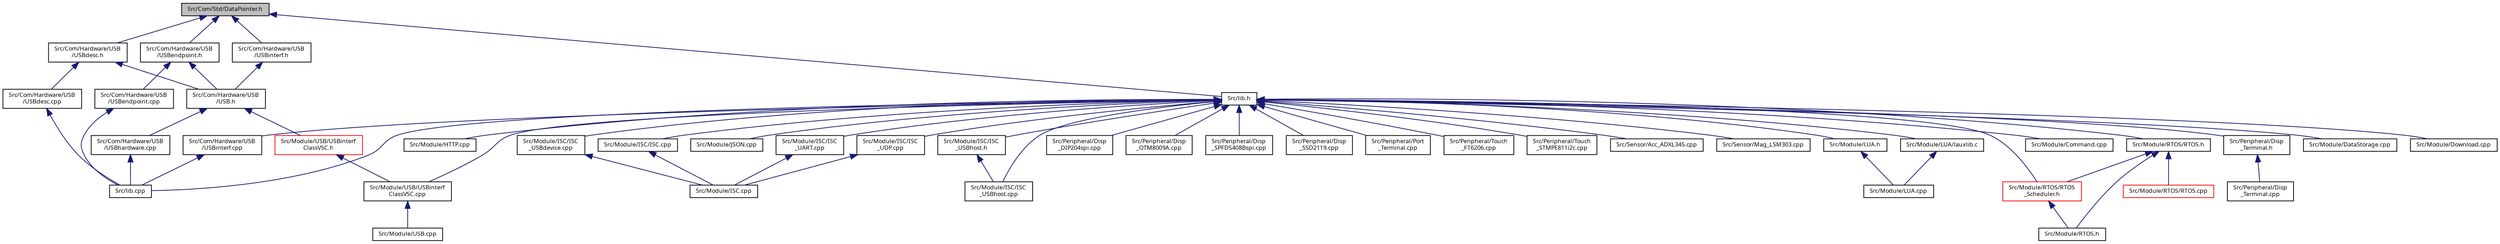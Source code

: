 digraph "Src/Com/Std/DataPointer.h"
{
  edge [fontname="Sans",fontsize="8",labelfontname="Sans",labelfontsize="8"];
  node [fontname="Sans",fontsize="8",shape=record];
  Node1 [label="Src/Com/Std/DataPointer.h",height=0.2,width=0.4,color="black", fillcolor="grey75", style="filled", fontcolor="black"];
  Node1 -> Node2 [dir="back",color="midnightblue",fontsize="8",style="solid",fontname="Sans"];
  Node2 [label="Src/lib.h",height=0.2,width=0.4,color="black", fillcolor="white", style="filled",URL="$lib_8h.html",tooltip="Library main include file. "];
  Node2 -> Node3 [dir="back",color="midnightblue",fontsize="8",style="solid",fontname="Sans"];
  Node3 [label="Src/lib.cpp",height=0.2,width=0.4,color="black", fillcolor="white", style="filled",URL="$lib_8cpp.html",tooltip="Summary of complete library code. "];
  Node2 -> Node4 [dir="back",color="midnightblue",fontsize="8",style="solid",fontname="Sans"];
  Node4 [label="Src/Com/Hardware/USB\l/USBinterf.cpp",height=0.2,width=0.4,color="black", fillcolor="white", style="filled",URL="$_u_s_binterf_8cpp.html"];
  Node4 -> Node3 [dir="back",color="midnightblue",fontsize="8",style="solid",fontname="Sans"];
  Node2 -> Node5 [dir="back",color="midnightblue",fontsize="8",style="solid",fontname="Sans"];
  Node5 [label="Src/Module/Command.cpp",height=0.2,width=0.4,color="black", fillcolor="white", style="filled",URL="$_command_8cpp.html"];
  Node2 -> Node6 [dir="back",color="midnightblue",fontsize="8",style="solid",fontname="Sans"];
  Node6 [label="Src/Module/DataStorage.cpp",height=0.2,width=0.4,color="black", fillcolor="white", style="filled",URL="$_data_storage_8cpp_source.html"];
  Node2 -> Node7 [dir="back",color="midnightblue",fontsize="8",style="solid",fontname="Sans"];
  Node7 [label="Src/Module/Download.cpp",height=0.2,width=0.4,color="black", fillcolor="white", style="filled",URL="$_download_8cpp.html"];
  Node2 -> Node8 [dir="back",color="midnightblue",fontsize="8",style="solid",fontname="Sans"];
  Node8 [label="Src/Module/HTTP.cpp",height=0.2,width=0.4,color="black", fillcolor="white", style="filled",URL="$_h_t_t_p_8cpp.html"];
  Node2 -> Node9 [dir="back",color="midnightblue",fontsize="8",style="solid",fontname="Sans"];
  Node9 [label="Src/Module/ISC/ISC.cpp",height=0.2,width=0.4,color="black", fillcolor="white", style="filled",URL="$_i_s_c_2_i_s_c_8cpp_source.html"];
  Node9 -> Node10 [dir="back",color="midnightblue",fontsize="8",style="solid",fontname="Sans"];
  Node10 [label="Src/Module/ISC.cpp",height=0.2,width=0.4,color="black", fillcolor="white", style="filled",URL="$_i_s_c_8cpp.html",tooltip="Summary of ISC classes (Inter system communication) "];
  Node2 -> Node11 [dir="back",color="midnightblue",fontsize="8",style="solid",fontname="Sans"];
  Node11 [label="Src/Module/ISC/ISC\l_UART.cpp",height=0.2,width=0.4,color="black", fillcolor="white", style="filled",URL="$_i_s_c___u_a_r_t_8cpp_source.html"];
  Node11 -> Node10 [dir="back",color="midnightblue",fontsize="8",style="solid",fontname="Sans"];
  Node2 -> Node12 [dir="back",color="midnightblue",fontsize="8",style="solid",fontname="Sans"];
  Node12 [label="Src/Module/ISC/ISC\l_UDP.cpp",height=0.2,width=0.4,color="black", fillcolor="white", style="filled",URL="$_i_s_c___u_d_p_8cpp_source.html"];
  Node12 -> Node10 [dir="back",color="midnightblue",fontsize="8",style="solid",fontname="Sans"];
  Node2 -> Node13 [dir="back",color="midnightblue",fontsize="8",style="solid",fontname="Sans"];
  Node13 [label="Src/Module/ISC/ISC\l_USBdevice.cpp",height=0.2,width=0.4,color="black", fillcolor="white", style="filled",URL="$_i_s_c___u_s_bdevice_8cpp_source.html"];
  Node13 -> Node10 [dir="back",color="midnightblue",fontsize="8",style="solid",fontname="Sans"];
  Node2 -> Node14 [dir="back",color="midnightblue",fontsize="8",style="solid",fontname="Sans"];
  Node14 [label="Src/Module/ISC/ISC\l_USBhost.cpp",height=0.2,width=0.4,color="black", fillcolor="white", style="filled",URL="$_i_s_c___u_s_bhost_8cpp.html"];
  Node2 -> Node15 [dir="back",color="midnightblue",fontsize="8",style="solid",fontname="Sans"];
  Node15 [label="Src/Module/ISC/ISC\l_USBhost.h",height=0.2,width=0.4,color="black", fillcolor="white", style="filled",URL="$_i_s_c___u_s_bhost_8h_source.html"];
  Node15 -> Node14 [dir="back",color="midnightblue",fontsize="8",style="solid",fontname="Sans"];
  Node2 -> Node16 [dir="back",color="midnightblue",fontsize="8",style="solid",fontname="Sans"];
  Node16 [label="Src/Module/JSON.cpp",height=0.2,width=0.4,color="black", fillcolor="white", style="filled",URL="$_j_s_o_n_8cpp_source.html"];
  Node2 -> Node17 [dir="back",color="midnightblue",fontsize="8",style="solid",fontname="Sans"];
  Node17 [label="Src/Module/LUA/lauxlib.c",height=0.2,width=0.4,color="black", fillcolor="white", style="filled",URL="$lauxlib_8c_source.html"];
  Node17 -> Node18 [dir="back",color="midnightblue",fontsize="8",style="solid",fontname="Sans"];
  Node18 [label="Src/Module/LUA.cpp",height=0.2,width=0.4,color="black", fillcolor="white", style="filled",URL="$_l_u_a_8cpp_source.html"];
  Node2 -> Node19 [dir="back",color="midnightblue",fontsize="8",style="solid",fontname="Sans"];
  Node19 [label="Src/Module/LUA.h",height=0.2,width=0.4,color="black", fillcolor="white", style="filled",URL="$lua_8h_source.html"];
  Node19 -> Node18 [dir="back",color="midnightblue",fontsize="8",style="solid",fontname="Sans"];
  Node2 -> Node20 [dir="back",color="midnightblue",fontsize="8",style="solid",fontname="Sans"];
  Node20 [label="Src/Module/RTOS/RTOS.h",height=0.2,width=0.4,color="black", fillcolor="white", style="filled",URL="$_r_t_o_s_2_r_t_o_s_8h.html"];
  Node20 -> Node21 [dir="back",color="midnightblue",fontsize="8",style="solid",fontname="Sans"];
  Node21 [label="Src/Module/RTOS/RTOS.cpp",height=0.2,width=0.4,color="red", fillcolor="white", style="filled",URL="$_r_t_o_s_2_r_t_o_s_8cpp.html"];
  Node20 -> Node22 [dir="back",color="midnightblue",fontsize="8",style="solid",fontname="Sans"];
  Node22 [label="Src/Module/RTOS/RTOS\l_Scheduler.h",height=0.2,width=0.4,color="red", fillcolor="white", style="filled",URL="$_r_t_o_s___scheduler_8h.html"];
  Node22 -> Node23 [dir="back",color="midnightblue",fontsize="8",style="solid",fontname="Sans"];
  Node23 [label="Src/Module/RTOS.h",height=0.2,width=0.4,color="black", fillcolor="white", style="filled",URL="$_r_t_o_s_8h.html",tooltip="Summary of RTOS classes. "];
  Node20 -> Node23 [dir="back",color="midnightblue",fontsize="8",style="solid",fontname="Sans"];
  Node2 -> Node22 [dir="back",color="midnightblue",fontsize="8",style="solid",fontname="Sans"];
  Node2 -> Node24 [dir="back",color="midnightblue",fontsize="8",style="solid",fontname="Sans"];
  Node24 [label="Src/Module/USB/USBinterf\lClassVSC.cpp",height=0.2,width=0.4,color="black", fillcolor="white", style="filled",URL="$_u_s_binterf_class_v_s_c_8cpp.html"];
  Node24 -> Node25 [dir="back",color="midnightblue",fontsize="8",style="solid",fontname="Sans"];
  Node25 [label="Src/Module/USB.cpp",height=0.2,width=0.4,color="black", fillcolor="white", style="filled",URL="$_u_s_b_8cpp.html",tooltip="Collection of USB related classes. "];
  Node2 -> Node26 [dir="back",color="midnightblue",fontsize="8",style="solid",fontname="Sans"];
  Node26 [label="Src/Peripheral/Disp\l_DIP204spi.cpp",height=0.2,width=0.4,color="black", fillcolor="white", style="filled",URL="$_disp___d_i_p204spi_8cpp.html"];
  Node2 -> Node27 [dir="back",color="midnightblue",fontsize="8",style="solid",fontname="Sans"];
  Node27 [label="Src/Peripheral/Disp\l_OTM8009A.cpp",height=0.2,width=0.4,color="black", fillcolor="white", style="filled",URL="$_disp___o_t_m8009_a_8cpp.html"];
  Node2 -> Node28 [dir="back",color="midnightblue",fontsize="8",style="solid",fontname="Sans"];
  Node28 [label="Src/Peripheral/Disp\l_SPFD5408Bspi.cpp",height=0.2,width=0.4,color="black", fillcolor="white", style="filled",URL="$_disp___s_p_f_d5408_bspi_8cpp.html"];
  Node2 -> Node29 [dir="back",color="midnightblue",fontsize="8",style="solid",fontname="Sans"];
  Node29 [label="Src/Peripheral/Disp\l_SSD2119.cpp",height=0.2,width=0.4,color="black", fillcolor="white", style="filled",URL="$_disp___s_s_d2119_8cpp.html"];
  Node2 -> Node30 [dir="back",color="midnightblue",fontsize="8",style="solid",fontname="Sans"];
  Node30 [label="Src/Peripheral/Disp\l_Terminal.h",height=0.2,width=0.4,color="black", fillcolor="white", style="filled",URL="$_disp___terminal_8h.html"];
  Node30 -> Node31 [dir="back",color="midnightblue",fontsize="8",style="solid",fontname="Sans"];
  Node31 [label="Src/Peripheral/Disp\l_Terminal.cpp",height=0.2,width=0.4,color="black", fillcolor="white", style="filled",URL="$_disp___terminal_8cpp.html"];
  Node2 -> Node32 [dir="back",color="midnightblue",fontsize="8",style="solid",fontname="Sans"];
  Node32 [label="Src/Peripheral/Port\l_Terminal.cpp",height=0.2,width=0.4,color="black", fillcolor="white", style="filled",URL="$_port___terminal_8cpp.html"];
  Node2 -> Node33 [dir="back",color="midnightblue",fontsize="8",style="solid",fontname="Sans"];
  Node33 [label="Src/Peripheral/Touch\l_FT6206.cpp",height=0.2,width=0.4,color="black", fillcolor="white", style="filled",URL="$_touch___f_t6206_8cpp.html"];
  Node2 -> Node34 [dir="back",color="midnightblue",fontsize="8",style="solid",fontname="Sans"];
  Node34 [label="Src/Peripheral/Touch\l_STMPE811i2c.cpp",height=0.2,width=0.4,color="black", fillcolor="white", style="filled",URL="$_touch___s_t_m_p_e811i2c_8cpp.html"];
  Node2 -> Node35 [dir="back",color="midnightblue",fontsize="8",style="solid",fontname="Sans"];
  Node35 [label="Src/Sensor/Acc_ADXL345.cpp",height=0.2,width=0.4,color="black", fillcolor="white", style="filled",URL="$_acc___a_d_x_l345_8cpp.html"];
  Node2 -> Node36 [dir="back",color="midnightblue",fontsize="8",style="solid",fontname="Sans"];
  Node36 [label="Src/Sensor/Mag_LSM303.cpp",height=0.2,width=0.4,color="black", fillcolor="white", style="filled",URL="$_mag___l_s_m303_8cpp.html"];
  Node1 -> Node37 [dir="back",color="midnightblue",fontsize="8",style="solid",fontname="Sans"];
  Node37 [label="Src/Com/Hardware/USB\l/USBdesc.h",height=0.2,width=0.4,color="black", fillcolor="white", style="filled",URL="$_u_s_bdesc_8h.html"];
  Node37 -> Node38 [dir="back",color="midnightblue",fontsize="8",style="solid",fontname="Sans"];
  Node38 [label="Src/Com/Hardware/USB\l/USB.h",height=0.2,width=0.4,color="black", fillcolor="white", style="filled",URL="$_com_2_hardware_2_u_s_b_2_u_s_b_8h_source.html"];
  Node38 -> Node39 [dir="back",color="midnightblue",fontsize="8",style="solid",fontname="Sans"];
  Node39 [label="Src/Com/Hardware/USB\l/USBhardware.cpp",height=0.2,width=0.4,color="black", fillcolor="white", style="filled",URL="$_u_s_bhardware_8cpp.html"];
  Node39 -> Node3 [dir="back",color="midnightblue",fontsize="8",style="solid",fontname="Sans"];
  Node38 -> Node40 [dir="back",color="midnightblue",fontsize="8",style="solid",fontname="Sans"];
  Node40 [label="Src/Module/USB/USBinterf\lClassVSC.h",height=0.2,width=0.4,color="red", fillcolor="white", style="filled",URL="$_u_s_binterf_class_v_s_c_8h.html"];
  Node40 -> Node24 [dir="back",color="midnightblue",fontsize="8",style="solid",fontname="Sans"];
  Node37 -> Node41 [dir="back",color="midnightblue",fontsize="8",style="solid",fontname="Sans"];
  Node41 [label="Src/Com/Hardware/USB\l/USBdesc.cpp",height=0.2,width=0.4,color="black", fillcolor="white", style="filled",URL="$_u_s_bdesc_8cpp.html"];
  Node41 -> Node3 [dir="back",color="midnightblue",fontsize="8",style="solid",fontname="Sans"];
  Node1 -> Node42 [dir="back",color="midnightblue",fontsize="8",style="solid",fontname="Sans"];
  Node42 [label="Src/Com/Hardware/USB\l/USBendpoint.h",height=0.2,width=0.4,color="black", fillcolor="white", style="filled",URL="$_u_s_bendpoint_8h.html"];
  Node42 -> Node38 [dir="back",color="midnightblue",fontsize="8",style="solid",fontname="Sans"];
  Node42 -> Node43 [dir="back",color="midnightblue",fontsize="8",style="solid",fontname="Sans"];
  Node43 [label="Src/Com/Hardware/USB\l/USBendpoint.cpp",height=0.2,width=0.4,color="black", fillcolor="white", style="filled",URL="$_u_s_bendpoint_8cpp.html"];
  Node43 -> Node3 [dir="back",color="midnightblue",fontsize="8",style="solid",fontname="Sans"];
  Node1 -> Node44 [dir="back",color="midnightblue",fontsize="8",style="solid",fontname="Sans"];
  Node44 [label="Src/Com/Hardware/USB\l/USBinterf.h",height=0.2,width=0.4,color="black", fillcolor="white", style="filled",URL="$_u_s_binterf_8h.html"];
  Node44 -> Node38 [dir="back",color="midnightblue",fontsize="8",style="solid",fontname="Sans"];
}
